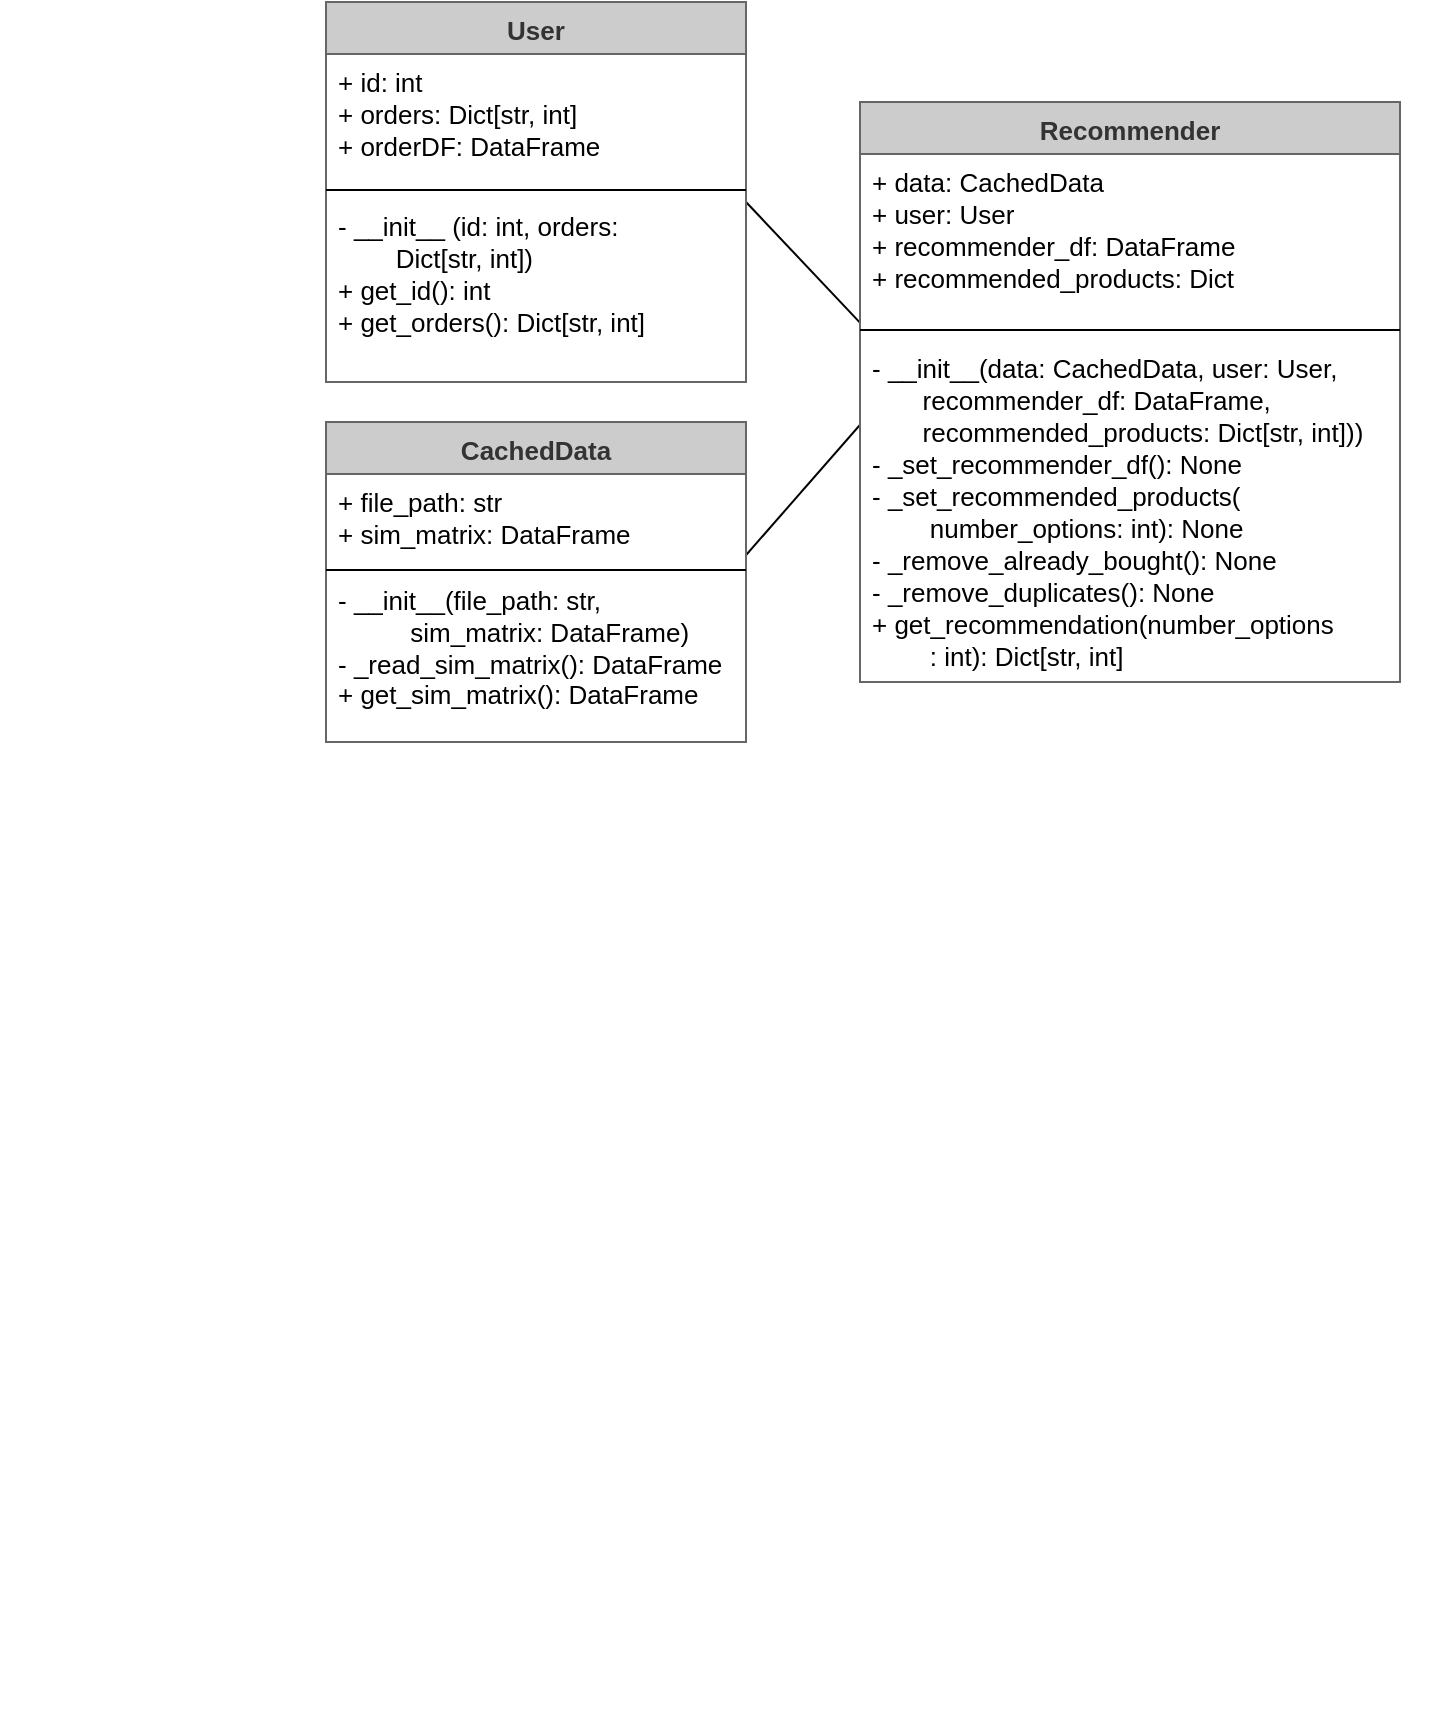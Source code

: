 <mxfile version="14.1.1" type="github"><diagram id="C5RBs43oDa-KdzZeNtuy" name="Page-1"><mxGraphModel dx="652" dy="367" grid="0" gridSize="10" guides="1" tooltips="1" connect="1" arrows="1" fold="1" page="1" pageScale="1" pageWidth="827" pageHeight="1169" math="0" shadow="0"><root><mxCell id="WIyWlLk6GJQsqaUBKTNV-0"/><mxCell id="WIyWlLk6GJQsqaUBKTNV-1" parent="WIyWlLk6GJQsqaUBKTNV-0"/><mxCell id="FY6bye2SpyNX19oZSb27-12" value="" style="endArrow=none;html=1;fontSize=13;entryX=0.013;entryY=-0.023;entryDx=0;entryDy=0;entryPerimeter=0;" edge="1" parent="WIyWlLk6GJQsqaUBKTNV-1" target="zkfFHV4jXpPFQw0GAbJ--24"><mxGeometry width="50" height="50" relative="1" as="geometry"><mxPoint x="423" y="230" as="sourcePoint"/><mxPoint x="473" y="180" as="targetPoint"/></mxGeometry></mxCell><mxCell id="FY6bye2SpyNX19oZSb27-10" value="" style="endArrow=none;html=1;fontSize=13;" edge="1" parent="WIyWlLk6GJQsqaUBKTNV-1"><mxGeometry width="50" height="50" relative="1" as="geometry"><mxPoint x="420" y="410" as="sourcePoint"/><mxPoint x="490" y="330" as="targetPoint"/></mxGeometry></mxCell><mxCell id="zkfFHV4jXpPFQw0GAbJ--0" value="User" style="swimlane;fontStyle=1;align=center;verticalAlign=top;childLayout=stackLayout;horizontal=1;startSize=26;horizontalStack=0;resizeParent=1;resizeLast=0;collapsible=1;marginBottom=0;shadow=0;strokeWidth=1;strokeColor=#666666;fontColor=#333333;fontSize=13;fillColor=#CCCCCC;swimlaneFillColor=#ffffff;" parent="WIyWlLk6GJQsqaUBKTNV-1" vertex="1"><mxGeometry x="213" y="130" width="210" height="190" as="geometry"><mxRectangle x="213" y="130" width="160" height="26" as="alternateBounds"/></mxGeometry></mxCell><mxCell id="zkfFHV4jXpPFQw0GAbJ--1" value="+ id: int&#10;+ orders: Dict[str, int]&#10;+ orderDF: DataFrame" style="text;align=left;verticalAlign=top;spacingLeft=4;spacingRight=4;overflow=hidden;rotatable=0;points=[[0,0.5],[1,0.5]];portConstraint=eastwest;fontSize=13;" parent="zkfFHV4jXpPFQw0GAbJ--0" vertex="1"><mxGeometry y="26" width="210" height="64" as="geometry"/></mxCell><mxCell id="zkfFHV4jXpPFQw0GAbJ--4" value="" style="line;html=1;strokeWidth=1;align=left;verticalAlign=middle;spacingTop=-1;spacingLeft=3;spacingRight=3;rotatable=0;labelPosition=right;points=[];portConstraint=eastwest;fontSize=13;" parent="zkfFHV4jXpPFQw0GAbJ--0" vertex="1"><mxGeometry y="90" width="210" height="8" as="geometry"/></mxCell><mxCell id="zkfFHV4jXpPFQw0GAbJ--5" value="- __init__ (id: int, orders: &#10;        Dict[str, int])&#10;+ get_id(): int&#10;+ get_orders(): Dict[str, int]" style="text;align=left;verticalAlign=top;spacingLeft=4;spacingRight=4;overflow=hidden;rotatable=0;points=[[0,0.5],[1,0.5]];portConstraint=eastwest;fontSize=13;" parent="zkfFHV4jXpPFQw0GAbJ--0" vertex="1"><mxGeometry y="98" width="210" height="78" as="geometry"/></mxCell><mxCell id="zkfFHV4jXpPFQw0GAbJ--13" value="CachedData" style="swimlane;fontStyle=1;align=center;verticalAlign=top;childLayout=stackLayout;horizontal=1;startSize=26;horizontalStack=0;resizeParent=1;resizeLast=0;collapsible=1;marginBottom=0;shadow=0;strokeWidth=1;strokeColor=#666666;fontColor=#333333;fontSize=13;fillColor=#CCCCCC;swimlaneFillColor=#ffffff;" parent="WIyWlLk6GJQsqaUBKTNV-1" vertex="1"><mxGeometry x="213" y="340" width="210" height="160" as="geometry"><mxRectangle x="330" y="360" width="170" height="26" as="alternateBounds"/></mxGeometry></mxCell><mxCell id="zkfFHV4jXpPFQw0GAbJ--14" value="+ file_path: str&#10;+ sim_matrix: DataFrame" style="text;align=left;verticalAlign=top;spacingLeft=4;spacingRight=4;overflow=hidden;rotatable=0;points=[[0,0.5],[1,0.5]];portConstraint=eastwest;fontSize=13;" parent="zkfFHV4jXpPFQw0GAbJ--13" vertex="1"><mxGeometry y="26" width="210" height="44" as="geometry"/></mxCell><mxCell id="zkfFHV4jXpPFQw0GAbJ--15" value="" style="line;html=1;strokeWidth=1;align=left;verticalAlign=middle;spacingTop=-1;spacingLeft=3;spacingRight=3;rotatable=0;labelPosition=right;points=[];portConstraint=eastwest;fontSize=13;" parent="zkfFHV4jXpPFQw0GAbJ--13" vertex="1"><mxGeometry y="70" width="210" height="8" as="geometry"/></mxCell><mxCell id="FY6bye2SpyNX19oZSb27-1" value="- __init__(file_path: str, &lt;br style=&quot;font-size: 13px;&quot;&gt;&amp;nbsp; &amp;nbsp; &amp;nbsp; &amp;nbsp; &amp;nbsp; sim_matrix: DataFrame)&lt;br style=&quot;font-size: 13px;&quot;&gt;- _read_sim_matrix(): DataFrame&lt;br style=&quot;font-size: 13px;&quot;&gt;+ get_sim_matrix(): DataFrame" style="text;html=1;align=left;verticalAlign=middle;resizable=0;points=[];autosize=1;spacingLeft=4;fontSize=13;" vertex="1" parent="zkfFHV4jXpPFQw0GAbJ--13"><mxGeometry y="78" width="210" height="70" as="geometry"/></mxCell><mxCell id="zkfFHV4jXpPFQw0GAbJ--17" value="Recommender" style="swimlane;fontStyle=1;align=center;verticalAlign=top;childLayout=stackLayout;horizontal=1;startSize=26;horizontalStack=0;resizeParent=1;resizeLast=0;collapsible=1;marginBottom=0;shadow=0;strokeWidth=1;strokeColor=#666666;fontColor=#333333;fontSize=13;fillColor=#CCCCCC;swimlaneFillColor=#ffffff;" parent="WIyWlLk6GJQsqaUBKTNV-1" vertex="1"><mxGeometry x="480" y="180" width="270" height="290" as="geometry"><mxRectangle x="480" y="180" width="160" height="26" as="alternateBounds"/></mxGeometry></mxCell><mxCell id="zkfFHV4jXpPFQw0GAbJ--22" value="+ data: CachedData&#10;+ user: User&#10;+ recommender_df: DataFrame&#10;+ recommended_products: Dict" style="text;align=left;verticalAlign=top;spacingLeft=4;spacingRight=4;overflow=hidden;rotatable=0;points=[[0,0.5],[1,0.5]];portConstraint=eastwest;shadow=0;html=0;fontSize=13;" parent="zkfFHV4jXpPFQw0GAbJ--17" vertex="1"><mxGeometry y="26" width="270" height="84" as="geometry"/></mxCell><mxCell id="zkfFHV4jXpPFQw0GAbJ--23" value="" style="line;html=1;strokeWidth=1;align=left;verticalAlign=middle;spacingTop=-1;spacingLeft=3;spacingRight=3;rotatable=0;labelPosition=right;points=[];portConstraint=eastwest;fontSize=13;" parent="zkfFHV4jXpPFQw0GAbJ--17" vertex="1"><mxGeometry y="110" width="270" height="8" as="geometry"/></mxCell><mxCell id="zkfFHV4jXpPFQw0GAbJ--24" value="- __init__(data: CachedData, user: User, &#10;       recommender_df: DataFrame, &#10;       recommended_products: Dict[str, int]))&#10;- _set_recommender_df(): None&#10;- _set_recommended_products(&#10;        number_options: int): None&#10;- _remove_already_bought(): None&#10;- _remove_duplicates(): None&#10;+ get_recommendation(number_options&#10;        : int): Dict[str, int]" style="text;align=left;verticalAlign=top;spacingLeft=4;spacingRight=4;overflow=hidden;rotatable=0;points=[[0,0.5],[1,0.5]];portConstraint=eastwest;spacingTop=1;spacing=2;fontSize=13;" parent="zkfFHV4jXpPFQw0GAbJ--17" vertex="1"><mxGeometry y="118" width="270" height="172" as="geometry"/></mxCell><mxCell id="FY6bye2SpyNX19oZSb27-0" value="" style="shape=image;verticalLabelPosition=bottom;labelBackgroundColor=#ffffff;verticalAlign=top;aspect=fixed;imageAspect=0;image=https://raw.githubusercontent.com/steffenkk/CustomerRestService/master/customer.png;" vertex="1" parent="WIyWlLk6GJQsqaUBKTNV-1"><mxGeometry x="50" y="540" width="726.71" height="450" as="geometry"/></mxCell></root></mxGraphModel></diagram></mxfile>